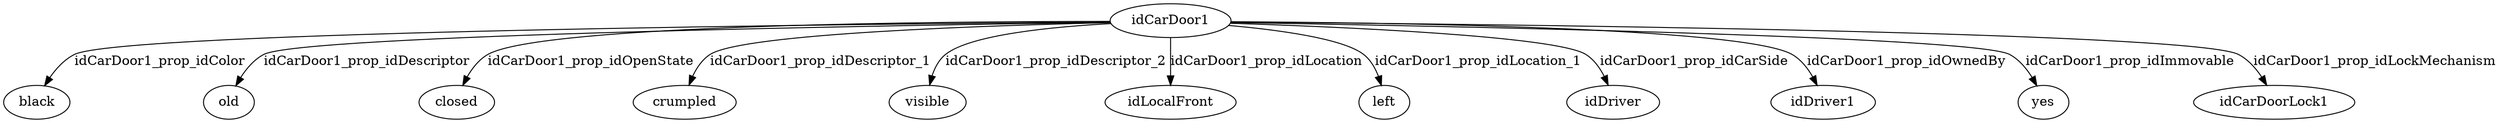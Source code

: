 strict digraph  {
idCarDoor1 [node_type=entity_node];
black [node_type=property_node];
old [node_type=property_node];
closed [node_type=property_node];
crumpled [node_type=property_node];
visible [node_type=property_node];
idLocalFront [node_type=property_node];
left [node_type=property_node];
idDriver [node_type=property_node];
idDriver1 [node_type=property_node];
yes [node_type=property_node];
idCarDoorLock1 [node_type=property_node];
idCarDoor1 -> black  [edge_type=property, label=idCarDoor1_prop_idColor];
idCarDoor1 -> old  [edge_type=property, label=idCarDoor1_prop_idDescriptor];
idCarDoor1 -> closed  [edge_type=property, label=idCarDoor1_prop_idOpenState];
idCarDoor1 -> crumpled  [edge_type=property, label=idCarDoor1_prop_idDescriptor_1];
idCarDoor1 -> visible  [edge_type=property, label=idCarDoor1_prop_idDescriptor_2];
idCarDoor1 -> idLocalFront  [edge_type=property, label=idCarDoor1_prop_idLocation];
idCarDoor1 -> left  [edge_type=property, label=idCarDoor1_prop_idLocation_1];
idCarDoor1 -> idDriver  [edge_type=property, label=idCarDoor1_prop_idCarSide];
idCarDoor1 -> idDriver1  [edge_type=property, label=idCarDoor1_prop_idOwnedBy];
idCarDoor1 -> yes  [edge_type=property, label=idCarDoor1_prop_idImmovable];
idCarDoor1 -> idCarDoorLock1  [edge_type=property, label=idCarDoor1_prop_idLockMechanism];
}
